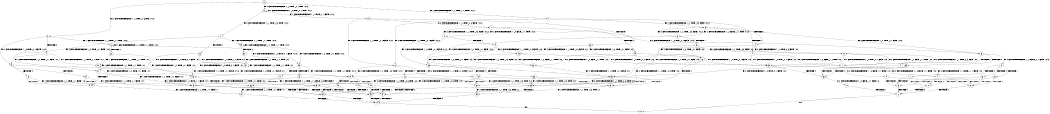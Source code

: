 digraph BCG {
size = "7, 10.5";
center = TRUE;
node [shape = circle];
0 [peripheries = 2];
0 -> 1 [label = "EX !1 !ATOMIC_EXCH_BRANCH (1, +1, TRUE, +1, 1, FALSE) !:0:1:2:"];
0 -> 2 [label = "EX !2 !ATOMIC_EXCH_BRANCH (1, +1, TRUE, +0, 3, TRUE) !:0:1:2:"];
0 -> 3 [label = "EX !0 !ATOMIC_EXCH_BRANCH (1, +0, TRUE, +0, 1, TRUE) !:0:1:2:"];
1 -> 4 [label = "TERMINATE !1"];
1 -> 5 [label = "EX !2 !ATOMIC_EXCH_BRANCH (1, +1, TRUE, +0, 3, FALSE) !:0:1:2:"];
1 -> 6 [label = "EX !0 !ATOMIC_EXCH_BRANCH (1, +0, TRUE, +0, 1, FALSE) !:0:1:2:"];
2 -> 7 [label = "TERMINATE !2"];
2 -> 8 [label = "EX !1 !ATOMIC_EXCH_BRANCH (1, +1, TRUE, +1, 1, TRUE) !:0:1:2:"];
2 -> 9 [label = "EX !0 !ATOMIC_EXCH_BRANCH (1, +0, TRUE, +0, 1, FALSE) !:0:1:2:"];
3 -> 10 [label = "EX !1 !ATOMIC_EXCH_BRANCH (1, +1, TRUE, +1, 1, FALSE) !:0:1:2:"];
3 -> 11 [label = "EX !2 !ATOMIC_EXCH_BRANCH (1, +1, TRUE, +0, 3, TRUE) !:0:1:2:"];
3 -> 3 [label = "EX !0 !ATOMIC_EXCH_BRANCH (1, +0, TRUE, +0, 1, TRUE) !:0:1:2:"];
4 -> 12 [label = "EX !2 !ATOMIC_EXCH_BRANCH (1, +1, TRUE, +0, 3, FALSE) !:0:2:"];
4 -> 13 [label = "EX !0 !ATOMIC_EXCH_BRANCH (1, +0, TRUE, +0, 1, FALSE) !:0:2:"];
5 -> 14 [label = "TERMINATE !1"];
5 -> 15 [label = "EX !0 !ATOMIC_EXCH_BRANCH (1, +0, TRUE, +0, 1, FALSE) !:0:1:2:"];
5 -> 16 [label = "EX !2 !ATOMIC_EXCH_BRANCH (1, +0, FALSE, +1, 1, TRUE) !:0:1:2:"];
6 -> 17 [label = "TERMINATE !1"];
6 -> 18 [label = "TERMINATE !0"];
6 -> 19 [label = "EX !2 !ATOMIC_EXCH_BRANCH (1, +1, TRUE, +0, 3, TRUE) !:0:1:2:"];
7 -> 20 [label = "EX !1 !ATOMIC_EXCH_BRANCH (1, +1, TRUE, +1, 1, TRUE) !:0:1:"];
7 -> 21 [label = "EX !0 !ATOMIC_EXCH_BRANCH (1, +0, TRUE, +0, 1, FALSE) !:0:1:"];
8 -> 22 [label = "TERMINATE !2"];
8 -> 23 [label = "EX !0 !ATOMIC_EXCH_BRANCH (1, +0, TRUE, +0, 1, FALSE) !:0:1:2:"];
8 -> 8 [label = "EX !1 !ATOMIC_EXCH_BRANCH (1, +1, TRUE, +1, 1, TRUE) !:0:1:2:"];
9 -> 24 [label = "TERMINATE !2"];
9 -> 25 [label = "TERMINATE !0"];
9 -> 19 [label = "EX !1 !ATOMIC_EXCH_BRANCH (1, +1, TRUE, +1, 1, FALSE) !:0:1:2:"];
10 -> 26 [label = "TERMINATE !1"];
10 -> 27 [label = "EX !2 !ATOMIC_EXCH_BRANCH (1, +1, TRUE, +0, 3, FALSE) !:0:1:2:"];
10 -> 6 [label = "EX !0 !ATOMIC_EXCH_BRANCH (1, +0, TRUE, +0, 1, FALSE) !:0:1:2:"];
11 -> 28 [label = "TERMINATE !2"];
11 -> 29 [label = "EX !1 !ATOMIC_EXCH_BRANCH (1, +1, TRUE, +1, 1, TRUE) !:0:1:2:"];
11 -> 9 [label = "EX !0 !ATOMIC_EXCH_BRANCH (1, +0, TRUE, +0, 1, FALSE) !:0:1:2:"];
12 -> 30 [label = "EX !0 !ATOMIC_EXCH_BRANCH (1, +0, TRUE, +0, 1, FALSE) !:0:2:"];
12 -> 31 [label = "EX !2 !ATOMIC_EXCH_BRANCH (1, +0, FALSE, +1, 1, TRUE) !:0:2:"];
13 -> 32 [label = "TERMINATE !0"];
13 -> 33 [label = "EX !2 !ATOMIC_EXCH_BRANCH (1, +1, TRUE, +0, 3, TRUE) !:0:2:"];
14 -> 30 [label = "EX !0 !ATOMIC_EXCH_BRANCH (1, +0, TRUE, +0, 1, FALSE) !:0:2:"];
14 -> 31 [label = "EX !2 !ATOMIC_EXCH_BRANCH (1, +0, FALSE, +1, 1, TRUE) !:0:2:"];
15 -> 34 [label = "TERMINATE !1"];
15 -> 35 [label = "TERMINATE !0"];
15 -> 36 [label = "EX !2 !ATOMIC_EXCH_BRANCH (1, +0, FALSE, +1, 1, FALSE) !:0:1:2:"];
16 -> 37 [label = "TERMINATE !1"];
16 -> 38 [label = "EX !0 !ATOMIC_EXCH_BRANCH (1, +0, TRUE, +0, 1, FALSE) !:0:1:2:"];
16 -> 5 [label = "EX !2 !ATOMIC_EXCH_BRANCH (1, +1, TRUE, +0, 3, FALSE) !:0:1:2:"];
17 -> 32 [label = "TERMINATE !0"];
17 -> 33 [label = "EX !2 !ATOMIC_EXCH_BRANCH (1, +1, TRUE, +0, 3, TRUE) !:0:2:"];
18 -> 32 [label = "TERMINATE !1"];
18 -> 39 [label = "EX !2 !ATOMIC_EXCH_BRANCH (1, +1, TRUE, +0, 3, TRUE) !:1:2:"];
19 -> 40 [label = "TERMINATE !1"];
19 -> 41 [label = "TERMINATE !2"];
19 -> 42 [label = "TERMINATE !0"];
20 -> 43 [label = "EX !0 !ATOMIC_EXCH_BRANCH (1, +0, TRUE, +0, 1, FALSE) !:0:1:"];
20 -> 20 [label = "EX !1 !ATOMIC_EXCH_BRANCH (1, +1, TRUE, +1, 1, TRUE) !:0:1:"];
21 -> 44 [label = "TERMINATE !0"];
21 -> 45 [label = "EX !1 !ATOMIC_EXCH_BRANCH (1, +1, TRUE, +1, 1, FALSE) !:0:1:"];
22 -> 43 [label = "EX !0 !ATOMIC_EXCH_BRANCH (1, +0, TRUE, +0, 1, FALSE) !:0:1:"];
22 -> 20 [label = "EX !1 !ATOMIC_EXCH_BRANCH (1, +1, TRUE, +1, 1, TRUE) !:0:1:"];
23 -> 46 [label = "TERMINATE !2"];
23 -> 47 [label = "TERMINATE !0"];
23 -> 19 [label = "EX !1 !ATOMIC_EXCH_BRANCH (1, +1, TRUE, +1, 1, FALSE) !:0:1:2:"];
24 -> 44 [label = "TERMINATE !0"];
24 -> 45 [label = "EX !1 !ATOMIC_EXCH_BRANCH (1, +1, TRUE, +1, 1, FALSE) !:0:1:"];
25 -> 44 [label = "TERMINATE !2"];
25 -> 39 [label = "EX !1 !ATOMIC_EXCH_BRANCH (1, +1, TRUE, +1, 1, FALSE) !:1:2:"];
26 -> 48 [label = "EX !2 !ATOMIC_EXCH_BRANCH (1, +1, TRUE, +0, 3, FALSE) !:0:2:"];
26 -> 13 [label = "EX !0 !ATOMIC_EXCH_BRANCH (1, +0, TRUE, +0, 1, FALSE) !:0:2:"];
27 -> 49 [label = "TERMINATE !1"];
27 -> 50 [label = "EX !2 !ATOMIC_EXCH_BRANCH (1, +0, FALSE, +1, 1, TRUE) !:0:1:2:"];
27 -> 15 [label = "EX !0 !ATOMIC_EXCH_BRANCH (1, +0, TRUE, +0, 1, FALSE) !:0:1:2:"];
28 -> 51 [label = "EX !1 !ATOMIC_EXCH_BRANCH (1, +1, TRUE, +1, 1, TRUE) !:0:1:"];
28 -> 21 [label = "EX !0 !ATOMIC_EXCH_BRANCH (1, +0, TRUE, +0, 1, FALSE) !:0:1:"];
29 -> 52 [label = "TERMINATE !2"];
29 -> 29 [label = "EX !1 !ATOMIC_EXCH_BRANCH (1, +1, TRUE, +1, 1, TRUE) !:0:1:2:"];
29 -> 23 [label = "EX !0 !ATOMIC_EXCH_BRANCH (1, +0, TRUE, +0, 1, FALSE) !:0:1:2:"];
30 -> 53 [label = "TERMINATE !0"];
30 -> 54 [label = "EX !2 !ATOMIC_EXCH_BRANCH (1, +0, FALSE, +1, 1, FALSE) !:0:2:"];
31 -> 55 [label = "EX !0 !ATOMIC_EXCH_BRANCH (1, +0, TRUE, +0, 1, FALSE) !:0:2:"];
31 -> 12 [label = "EX !2 !ATOMIC_EXCH_BRANCH (1, +1, TRUE, +0, 3, FALSE) !:0:2:"];
32 -> 56 [label = "EX !2 !ATOMIC_EXCH_BRANCH (1, +1, TRUE, +0, 3, TRUE) !:2:"];
33 -> 57 [label = "TERMINATE !2"];
33 -> 58 [label = "TERMINATE !0"];
34 -> 53 [label = "TERMINATE !0"];
34 -> 54 [label = "EX !2 !ATOMIC_EXCH_BRANCH (1, +0, FALSE, +1, 1, FALSE) !:0:2:"];
35 -> 53 [label = "TERMINATE !1"];
35 -> 59 [label = "EX !2 !ATOMIC_EXCH_BRANCH (1, +0, FALSE, +1, 1, FALSE) !:1:2:"];
36 -> 60 [label = "TERMINATE !1"];
36 -> 61 [label = "TERMINATE !2"];
36 -> 62 [label = "TERMINATE !0"];
37 -> 55 [label = "EX !0 !ATOMIC_EXCH_BRANCH (1, +0, TRUE, +0, 1, FALSE) !:0:2:"];
37 -> 12 [label = "EX !2 !ATOMIC_EXCH_BRANCH (1, +1, TRUE, +0, 3, FALSE) !:0:2:"];
38 -> 63 [label = "TERMINATE !1"];
38 -> 64 [label = "TERMINATE !0"];
38 -> 19 [label = "EX !2 !ATOMIC_EXCH_BRANCH (1, +1, TRUE, +0, 3, TRUE) !:0:1:2:"];
39 -> 58 [label = "TERMINATE !1"];
39 -> 65 [label = "TERMINATE !2"];
40 -> 57 [label = "TERMINATE !2"];
40 -> 58 [label = "TERMINATE !0"];
41 -> 57 [label = "TERMINATE !1"];
41 -> 65 [label = "TERMINATE !0"];
42 -> 58 [label = "TERMINATE !1"];
42 -> 65 [label = "TERMINATE !2"];
43 -> 66 [label = "TERMINATE !0"];
43 -> 45 [label = "EX !1 !ATOMIC_EXCH_BRANCH (1, +1, TRUE, +1, 1, FALSE) !:0:1:"];
44 -> 67 [label = "EX !1 !ATOMIC_EXCH_BRANCH (1, +1, TRUE, +1, 1, FALSE) !:1:"];
45 -> 57 [label = "TERMINATE !1"];
45 -> 65 [label = "TERMINATE !0"];
46 -> 66 [label = "TERMINATE !0"];
46 -> 45 [label = "EX !1 !ATOMIC_EXCH_BRANCH (1, +1, TRUE, +1, 1, FALSE) !:0:1:"];
47 -> 66 [label = "TERMINATE !2"];
47 -> 39 [label = "EX !1 !ATOMIC_EXCH_BRANCH (1, +1, TRUE, +1, 1, FALSE) !:1:2:"];
48 -> 68 [label = "EX !2 !ATOMIC_EXCH_BRANCH (1, +0, FALSE, +1, 1, TRUE) !:0:2:"];
48 -> 30 [label = "EX !0 !ATOMIC_EXCH_BRANCH (1, +0, TRUE, +0, 1, FALSE) !:0:2:"];
49 -> 68 [label = "EX !2 !ATOMIC_EXCH_BRANCH (1, +0, FALSE, +1, 1, TRUE) !:0:2:"];
49 -> 30 [label = "EX !0 !ATOMIC_EXCH_BRANCH (1, +0, TRUE, +0, 1, FALSE) !:0:2:"];
50 -> 69 [label = "TERMINATE !1"];
50 -> 27 [label = "EX !2 !ATOMIC_EXCH_BRANCH (1, +1, TRUE, +0, 3, FALSE) !:0:1:2:"];
50 -> 38 [label = "EX !0 !ATOMIC_EXCH_BRANCH (1, +0, TRUE, +0, 1, FALSE) !:0:1:2:"];
51 -> 51 [label = "EX !1 !ATOMIC_EXCH_BRANCH (1, +1, TRUE, +1, 1, TRUE) !:0:1:"];
51 -> 43 [label = "EX !0 !ATOMIC_EXCH_BRANCH (1, +0, TRUE, +0, 1, FALSE) !:0:1:"];
52 -> 51 [label = "EX !1 !ATOMIC_EXCH_BRANCH (1, +1, TRUE, +1, 1, TRUE) !:0:1:"];
52 -> 43 [label = "EX !0 !ATOMIC_EXCH_BRANCH (1, +0, TRUE, +0, 1, FALSE) !:0:1:"];
53 -> 70 [label = "EX !2 !ATOMIC_EXCH_BRANCH (1, +0, FALSE, +1, 1, FALSE) !:2:"];
54 -> 71 [label = "TERMINATE !2"];
54 -> 72 [label = "TERMINATE !0"];
55 -> 73 [label = "TERMINATE !0"];
55 -> 33 [label = "EX !2 !ATOMIC_EXCH_BRANCH (1, +1, TRUE, +0, 3, TRUE) !:0:2:"];
56 -> 74 [label = "TERMINATE !2"];
57 -> 74 [label = "TERMINATE !0"];
58 -> 74 [label = "TERMINATE !2"];
59 -> 72 [label = "TERMINATE !1"];
59 -> 75 [label = "TERMINATE !2"];
60 -> 71 [label = "TERMINATE !2"];
60 -> 72 [label = "TERMINATE !0"];
61 -> 71 [label = "TERMINATE !1"];
61 -> 75 [label = "TERMINATE !0"];
62 -> 72 [label = "TERMINATE !1"];
62 -> 75 [label = "TERMINATE !2"];
63 -> 73 [label = "TERMINATE !0"];
63 -> 33 [label = "EX !2 !ATOMIC_EXCH_BRANCH (1, +1, TRUE, +0, 3, TRUE) !:0:2:"];
64 -> 73 [label = "TERMINATE !1"];
64 -> 39 [label = "EX !2 !ATOMIC_EXCH_BRANCH (1, +1, TRUE, +0, 3, TRUE) !:1:2:"];
65 -> 74 [label = "TERMINATE !1"];
66 -> 67 [label = "EX !1 !ATOMIC_EXCH_BRANCH (1, +1, TRUE, +1, 1, FALSE) !:1:"];
67 -> 74 [label = "TERMINATE !1"];
68 -> 48 [label = "EX !2 !ATOMIC_EXCH_BRANCH (1, +1, TRUE, +0, 3, FALSE) !:0:2:"];
68 -> 55 [label = "EX !0 !ATOMIC_EXCH_BRANCH (1, +0, TRUE, +0, 1, FALSE) !:0:2:"];
69 -> 48 [label = "EX !2 !ATOMIC_EXCH_BRANCH (1, +1, TRUE, +0, 3, FALSE) !:0:2:"];
69 -> 55 [label = "EX !0 !ATOMIC_EXCH_BRANCH (1, +0, TRUE, +0, 1, FALSE) !:0:2:"];
70 -> 76 [label = "TERMINATE !2"];
71 -> 76 [label = "TERMINATE !0"];
72 -> 76 [label = "TERMINATE !2"];
73 -> 56 [label = "EX !2 !ATOMIC_EXCH_BRANCH (1, +1, TRUE, +0, 3, TRUE) !:2:"];
74 -> 77 [label = "exit"];
75 -> 76 [label = "TERMINATE !1"];
76 -> 77 [label = "exit"];
}
